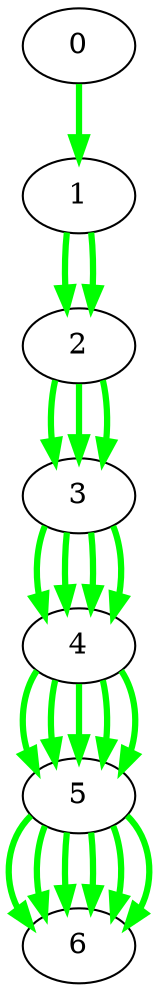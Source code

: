 digraph G {
0 -> 1
[color=green,penwidth=3.0];1 -> 2
[color=green,penwidth=3.0];2 -> 3
[color=green,penwidth=3.0];3 -> 4
[color=green,penwidth=3.0];4 -> 5
[color=green,penwidth=3.0];5 -> 6
[color=green,penwidth=3.0];1 -> 2
[color=green,penwidth=3.0];2 -> 3
[color=green,penwidth=3.0];3 -> 4
[color=green,penwidth=3.0];4 -> 5
[color=green,penwidth=3.0];5 -> 6
[color=green,penwidth=3.0];2 -> 3
[color=green,penwidth=3.0];3 -> 4
[color=green,penwidth=3.0];4 -> 5
[color=green,penwidth=3.0];5 -> 6
[color=green,penwidth=3.0];3 -> 4
[color=green,penwidth=3.0];4 -> 5
[color=green,penwidth=3.0];5 -> 6
[color=green,penwidth=3.0];4 -> 5
[color=green,penwidth=3.0];5 -> 6
[color=green,penwidth=3.0];5 -> 6
[color=green,penwidth=3.0];
}